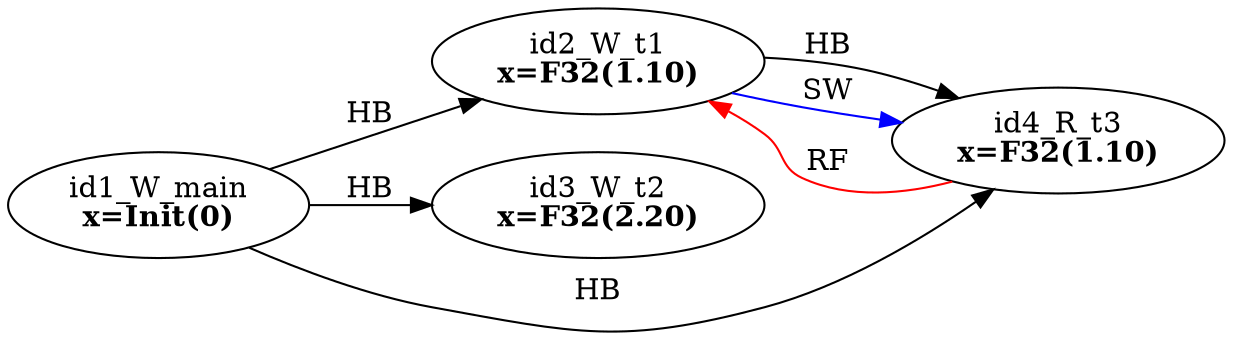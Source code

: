 digraph memory_model {
rankdir=LR;
splines=true; esep=0.5;
id1_W_main -> id2_W_t1 [label = "HB", color="black"];
id1_W_main -> id3_W_t2 [label = "HB", color="black"];
id1_W_main -> id4_R_t3 [label = "HB", color="black"];
id2_W_t1 -> id4_R_t3 [label = "HB", color="black"];
id4_R_t3 -> id2_W_t1 [label = "RF", color="red"];
id2_W_t1 -> id4_R_t3 [label = "SW", color="blue"];
id1_W_main [label=<id1_W_main<br/><B>x=Init(0)</B>>, pos="5.0,2!"]
id2_W_t1 [label=<id2_W_t1<br/><B>x=F32(1.10)</B>>, pos="0,0!"]
id3_W_t2 [label=<id3_W_t2<br/><B>x=F32(2.20)</B>>, pos="5,0!"]
id4_R_t3 [label=<id4_R_t3<br/><B>x=F32(1.10)</B>>, pos="10,0!"]
}
